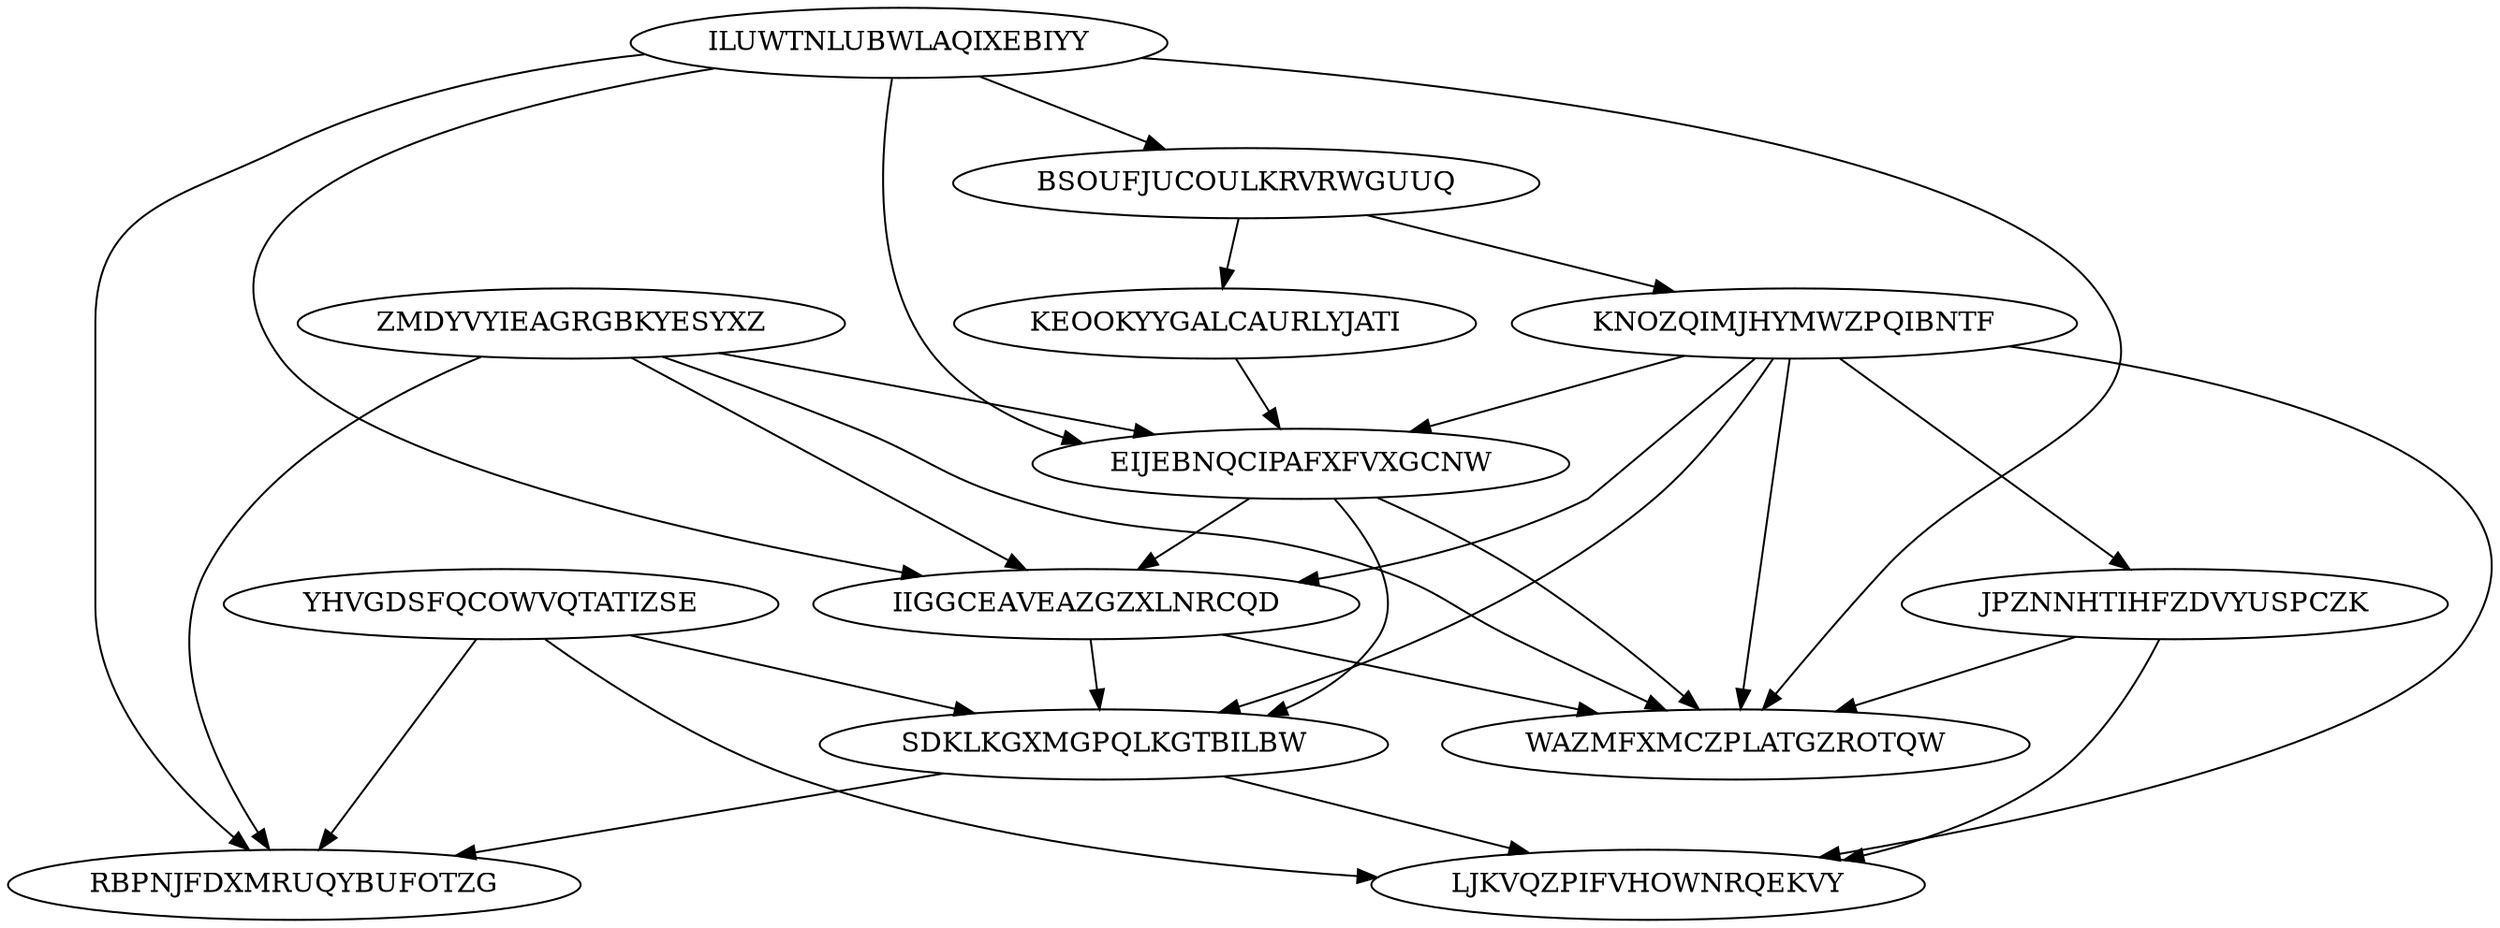 digraph N13M30 {
	ILUWTNLUBWLAQIXEBIYY	[Weight=12];
	BSOUFJUCOULKRVRWGUUQ	[Weight=14];
	KEOOKYYGALCAURLYJATI	[Weight=12];
	ZMDYVYIEAGRGBKYESYXZ	[Weight=16];
	KNOZQIMJHYMWZPQIBNTF	[Weight=12];
	EIJEBNQCIPAFXFVXGCNW	[Weight=16];
	IIGGCEAVEAZGZXLNRCQD	[Weight=17];
	JPZNNHTIHFZDVYUSPCZK	[Weight=14];
	YHVGDSFQCOWVQTATIZSE	[Weight=14];
	SDKLKGXMGPQLKGTBILBW	[Weight=15];
	LJKVQZPIFVHOWNRQEKVY	[Weight=18];
	WAZMFXMCZPLATGZROTQW	[Weight=18];
	RBPNJFDXMRUQYBUFOTZG	[Weight=16];
	KEOOKYYGALCAURLYJATI -> EIJEBNQCIPAFXFVXGCNW [Weight=10];
	ILUWTNLUBWLAQIXEBIYY -> RBPNJFDXMRUQYBUFOTZG [Weight=20];
	JPZNNHTIHFZDVYUSPCZK -> WAZMFXMCZPLATGZROTQW [Weight=20];
	ZMDYVYIEAGRGBKYESYXZ -> EIJEBNQCIPAFXFVXGCNW [Weight=13];
	ZMDYVYIEAGRGBKYESYXZ -> WAZMFXMCZPLATGZROTQW [Weight=13];
	YHVGDSFQCOWVQTATIZSE -> SDKLKGXMGPQLKGTBILBW [Weight=15];
	ILUWTNLUBWLAQIXEBIYY -> EIJEBNQCIPAFXFVXGCNW [Weight=19];
	KNOZQIMJHYMWZPQIBNTF -> SDKLKGXMGPQLKGTBILBW [Weight=17];
	IIGGCEAVEAZGZXLNRCQD -> SDKLKGXMGPQLKGTBILBW [Weight=11];
	BSOUFJUCOULKRVRWGUUQ -> KEOOKYYGALCAURLYJATI [Weight=13];
	ILUWTNLUBWLAQIXEBIYY -> WAZMFXMCZPLATGZROTQW [Weight=16];
	YHVGDSFQCOWVQTATIZSE -> LJKVQZPIFVHOWNRQEKVY [Weight=14];
	EIJEBNQCIPAFXFVXGCNW -> WAZMFXMCZPLATGZROTQW [Weight=17];
	BSOUFJUCOULKRVRWGUUQ -> KNOZQIMJHYMWZPQIBNTF [Weight=13];
	ILUWTNLUBWLAQIXEBIYY -> IIGGCEAVEAZGZXLNRCQD [Weight=15];
	KNOZQIMJHYMWZPQIBNTF -> LJKVQZPIFVHOWNRQEKVY [Weight=11];
	KNOZQIMJHYMWZPQIBNTF -> JPZNNHTIHFZDVYUSPCZK [Weight=14];
	YHVGDSFQCOWVQTATIZSE -> RBPNJFDXMRUQYBUFOTZG [Weight=11];
	SDKLKGXMGPQLKGTBILBW -> RBPNJFDXMRUQYBUFOTZG [Weight=13];
	KNOZQIMJHYMWZPQIBNTF -> EIJEBNQCIPAFXFVXGCNW [Weight=20];
	SDKLKGXMGPQLKGTBILBW -> LJKVQZPIFVHOWNRQEKVY [Weight=16];
	ILUWTNLUBWLAQIXEBIYY -> BSOUFJUCOULKRVRWGUUQ [Weight=12];
	JPZNNHTIHFZDVYUSPCZK -> LJKVQZPIFVHOWNRQEKVY [Weight=14];
	EIJEBNQCIPAFXFVXGCNW -> SDKLKGXMGPQLKGTBILBW [Weight=19];
	ZMDYVYIEAGRGBKYESYXZ -> IIGGCEAVEAZGZXLNRCQD [Weight=15];
	IIGGCEAVEAZGZXLNRCQD -> WAZMFXMCZPLATGZROTQW [Weight=13];
	KNOZQIMJHYMWZPQIBNTF -> WAZMFXMCZPLATGZROTQW [Weight=16];
	KNOZQIMJHYMWZPQIBNTF -> IIGGCEAVEAZGZXLNRCQD [Weight=16];
	EIJEBNQCIPAFXFVXGCNW -> IIGGCEAVEAZGZXLNRCQD [Weight=19];
	ZMDYVYIEAGRGBKYESYXZ -> RBPNJFDXMRUQYBUFOTZG [Weight=15];
}
